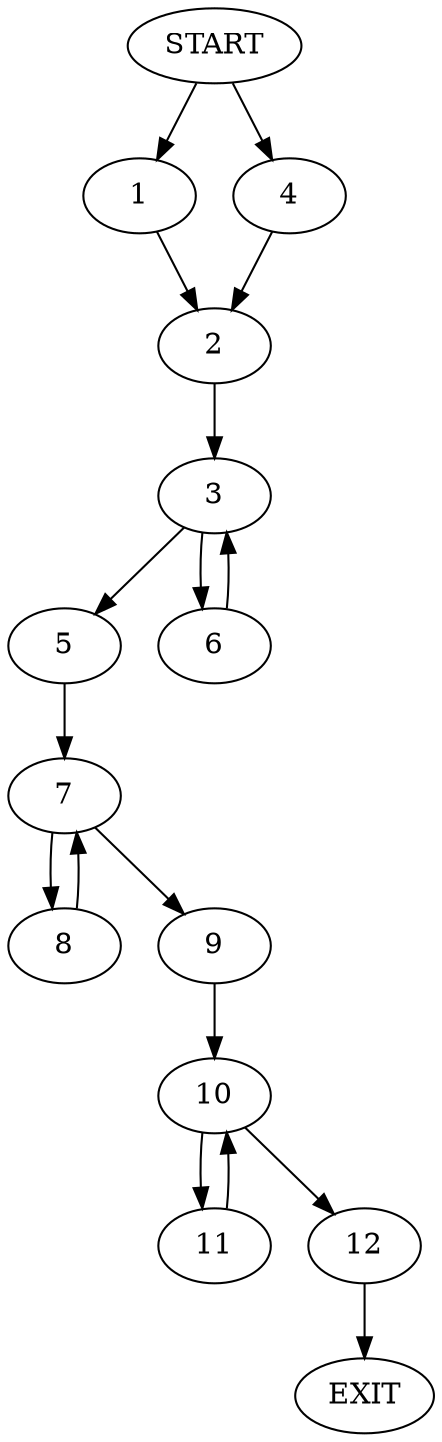 digraph {
0 [label="START"]
13 [label="EXIT"]
0 -> 1
1 -> 2
2 -> 3
0 -> 4
4 -> 2
3 -> 5
3 -> 6
5 -> 7
6 -> 3
7 -> 8
7 -> 9
8 -> 7
9 -> 10
10 -> 11
10 -> 12
11 -> 10
12 -> 13
}
